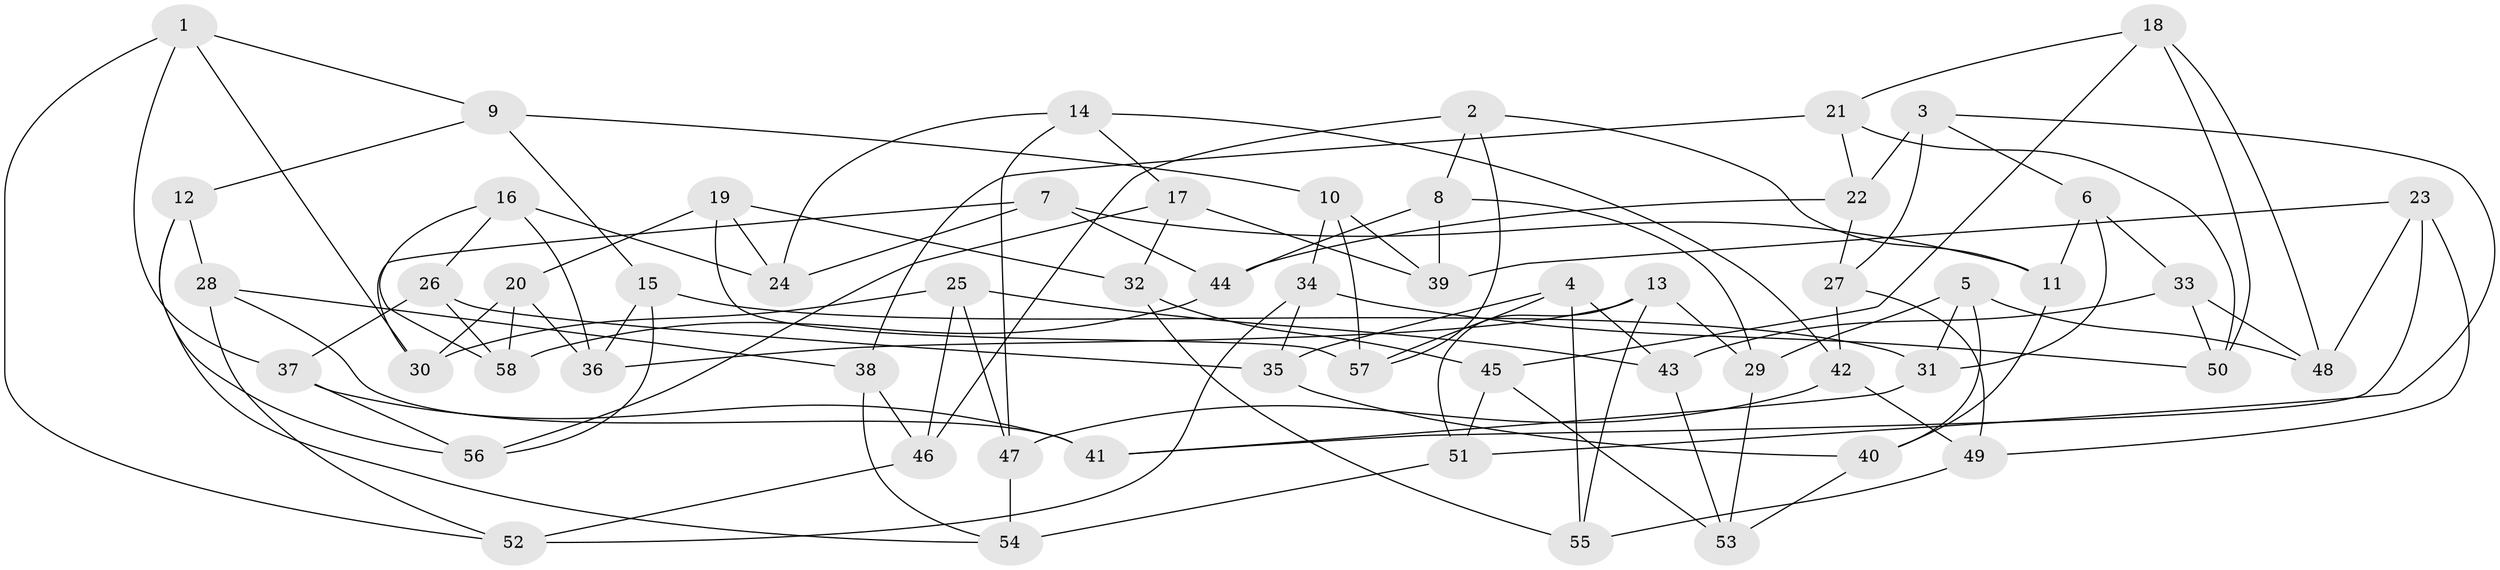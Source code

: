 // Generated by graph-tools (version 1.1) at 2025/26/03/09/25 03:26:52]
// undirected, 58 vertices, 116 edges
graph export_dot {
graph [start="1"]
  node [color=gray90,style=filled];
  1;
  2;
  3;
  4;
  5;
  6;
  7;
  8;
  9;
  10;
  11;
  12;
  13;
  14;
  15;
  16;
  17;
  18;
  19;
  20;
  21;
  22;
  23;
  24;
  25;
  26;
  27;
  28;
  29;
  30;
  31;
  32;
  33;
  34;
  35;
  36;
  37;
  38;
  39;
  40;
  41;
  42;
  43;
  44;
  45;
  46;
  47;
  48;
  49;
  50;
  51;
  52;
  53;
  54;
  55;
  56;
  57;
  58;
  1 -- 37;
  1 -- 30;
  1 -- 9;
  1 -- 52;
  2 -- 11;
  2 -- 46;
  2 -- 57;
  2 -- 8;
  3 -- 6;
  3 -- 22;
  3 -- 27;
  3 -- 51;
  4 -- 35;
  4 -- 55;
  4 -- 43;
  4 -- 57;
  5 -- 40;
  5 -- 31;
  5 -- 48;
  5 -- 29;
  6 -- 33;
  6 -- 11;
  6 -- 31;
  7 -- 44;
  7 -- 11;
  7 -- 30;
  7 -- 24;
  8 -- 44;
  8 -- 39;
  8 -- 29;
  9 -- 15;
  9 -- 10;
  9 -- 12;
  10 -- 39;
  10 -- 34;
  10 -- 57;
  11 -- 40;
  12 -- 28;
  12 -- 56;
  12 -- 54;
  13 -- 36;
  13 -- 55;
  13 -- 51;
  13 -- 29;
  14 -- 17;
  14 -- 24;
  14 -- 47;
  14 -- 42;
  15 -- 56;
  15 -- 36;
  15 -- 31;
  16 -- 24;
  16 -- 58;
  16 -- 26;
  16 -- 36;
  17 -- 39;
  17 -- 56;
  17 -- 32;
  18 -- 48;
  18 -- 21;
  18 -- 45;
  18 -- 50;
  19 -- 24;
  19 -- 32;
  19 -- 57;
  19 -- 20;
  20 -- 36;
  20 -- 30;
  20 -- 58;
  21 -- 38;
  21 -- 50;
  21 -- 22;
  22 -- 44;
  22 -- 27;
  23 -- 49;
  23 -- 39;
  23 -- 48;
  23 -- 41;
  25 -- 47;
  25 -- 43;
  25 -- 46;
  25 -- 30;
  26 -- 37;
  26 -- 35;
  26 -- 58;
  27 -- 42;
  27 -- 49;
  28 -- 52;
  28 -- 41;
  28 -- 38;
  29 -- 53;
  31 -- 41;
  32 -- 45;
  32 -- 55;
  33 -- 50;
  33 -- 43;
  33 -- 48;
  34 -- 52;
  34 -- 50;
  34 -- 35;
  35 -- 40;
  37 -- 41;
  37 -- 56;
  38 -- 46;
  38 -- 54;
  40 -- 53;
  42 -- 49;
  42 -- 47;
  43 -- 53;
  44 -- 58;
  45 -- 51;
  45 -- 53;
  46 -- 52;
  47 -- 54;
  49 -- 55;
  51 -- 54;
}
